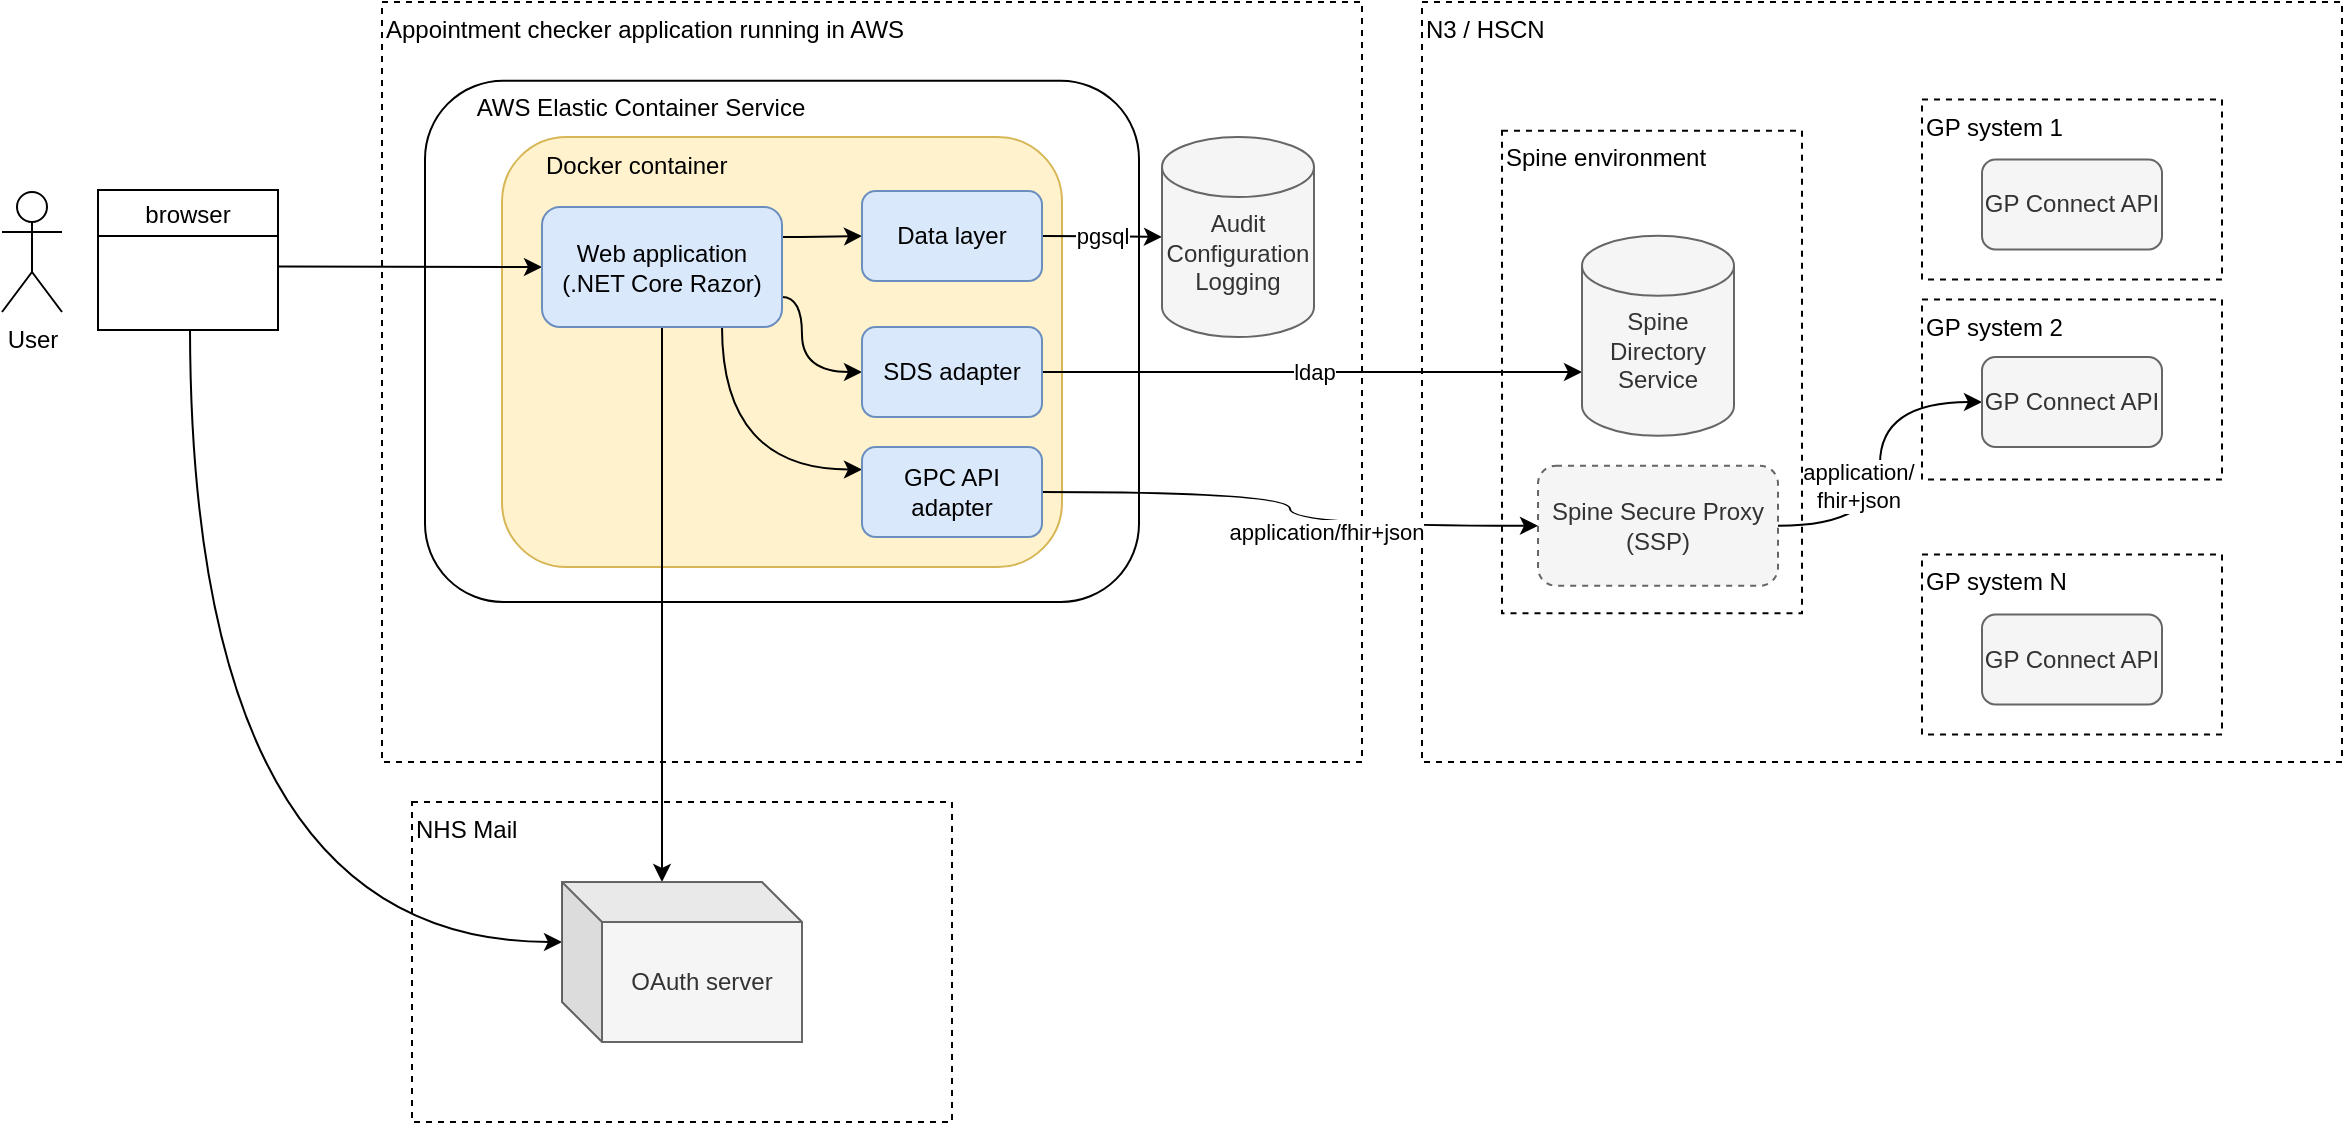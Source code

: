 <mxfile version="13.6.9" type="device"><diagram id="QzugP-1-zRHN_aSwc-dF" name="Page-1"><mxGraphModel dx="1262" dy="1046" grid="1" gridSize="10" guides="1" tooltips="1" connect="1" arrows="1" fold="1" page="1" pageScale="1" pageWidth="827" pageHeight="1169" math="0" shadow="0"><root><mxCell id="0"/><mxCell id="1" parent="0"/><mxCell id="rf9PtbNOxaPsoOLTZ1Kl-1" value="Appointment checker application running in AWS" style="rounded=0;whiteSpace=wrap;html=1;verticalAlign=top;align=left;dashed=1;fillColor=none;" parent="1" vertex="1"><mxGeometry x="200" y="140" width="490" height="380" as="geometry"/></mxCell><mxCell id="rf9PtbNOxaPsoOLTZ1Kl-55" value="N3 / HSCN" style="rounded=0;whiteSpace=wrap;html=1;verticalAlign=top;align=left;dashed=1;fillColor=none;" parent="1" vertex="1"><mxGeometry x="720" y="140" width="460" height="380" as="geometry"/></mxCell><mxCell id="rf9PtbNOxaPsoOLTZ1Kl-11" value="&amp;nbsp; &amp;nbsp; &amp;nbsp; Docker container" style="rounded=1;whiteSpace=wrap;html=1;align=left;verticalAlign=top;fillColor=#fff2cc;strokeColor=#d6b656;" parent="1" vertex="1"><mxGeometry x="260" y="207.5" width="280" height="215" as="geometry"/></mxCell><mxCell id="rf9PtbNOxaPsoOLTZ1Kl-58" style="edgeStyle=orthogonalEdgeStyle;curved=1;orthogonalLoop=1;jettySize=auto;html=1;exitX=0;exitY=0.5;exitDx=0;exitDy=0;endArrow=none;endFill=0;strokeColor=#000000;startArrow=classic;startFill=1;" parent="1" source="rf9PtbNOxaPsoOLTZ1Kl-2" edge="1"><mxGeometry relative="1" as="geometry"><mxPoint x="148.03" y="272.3" as="targetPoint"/></mxGeometry></mxCell><mxCell id="rf9PtbNOxaPsoOLTZ1Kl-67" style="edgeStyle=orthogonalEdgeStyle;curved=1;orthogonalLoop=1;jettySize=auto;html=1;exitX=0.5;exitY=1;exitDx=0;exitDy=0;entryX=0;entryY=0;entryDx=50;entryDy=0;entryPerimeter=0;startArrow=none;startFill=0;endArrow=classic;endFill=1;strokeColor=#000000;" parent="1" source="rf9PtbNOxaPsoOLTZ1Kl-2" target="rf9PtbNOxaPsoOLTZ1Kl-66" edge="1"><mxGeometry relative="1" as="geometry"/></mxCell><mxCell id="rf9PtbNOxaPsoOLTZ1Kl-73" style="edgeStyle=orthogonalEdgeStyle;curved=1;orthogonalLoop=1;jettySize=auto;html=1;exitX=0.75;exitY=1;exitDx=0;exitDy=0;entryX=0;entryY=0.25;entryDx=0;entryDy=0;startArrow=none;startFill=0;endArrow=classic;endFill=1;strokeColor=#000000;" parent="1" source="rf9PtbNOxaPsoOLTZ1Kl-2" target="rf9PtbNOxaPsoOLTZ1Kl-10" edge="1"><mxGeometry relative="1" as="geometry"/></mxCell><mxCell id="rf9PtbNOxaPsoOLTZ1Kl-74" style="edgeStyle=orthogonalEdgeStyle;curved=1;orthogonalLoop=1;jettySize=auto;html=1;exitX=1;exitY=0.75;exitDx=0;exitDy=0;startArrow=none;startFill=0;endArrow=classic;endFill=1;strokeColor=#000000;" parent="1" source="rf9PtbNOxaPsoOLTZ1Kl-2" target="rf9PtbNOxaPsoOLTZ1Kl-9" edge="1"><mxGeometry relative="1" as="geometry"><Array as="points"><mxPoint x="410" y="288"/><mxPoint x="410" y="325"/></Array></mxGeometry></mxCell><mxCell id="rf9PtbNOxaPsoOLTZ1Kl-75" style="edgeStyle=orthogonalEdgeStyle;curved=1;orthogonalLoop=1;jettySize=auto;html=1;exitX=1;exitY=0.25;exitDx=0;exitDy=0;startArrow=none;startFill=0;endArrow=classic;endFill=1;strokeColor=#000000;" parent="1" source="rf9PtbNOxaPsoOLTZ1Kl-2" target="rf9PtbNOxaPsoOLTZ1Kl-8" edge="1"><mxGeometry relative="1" as="geometry"/></mxCell><mxCell id="rf9PtbNOxaPsoOLTZ1Kl-2" value="Web application&lt;br&gt;(.NET Core Razor)" style="rounded=1;whiteSpace=wrap;html=1;align=center;fillColor=#dae8fc;strokeColor=#6c8ebf;" parent="1" vertex="1"><mxGeometry x="280" y="242.5" width="120" height="60" as="geometry"/></mxCell><mxCell id="rf9PtbNOxaPsoOLTZ1Kl-22" style="edgeStyle=orthogonalEdgeStyle;curved=1;orthogonalLoop=1;jettySize=auto;html=1;exitX=1;exitY=0.5;exitDx=0;exitDy=0;" parent="1" source="rf9PtbNOxaPsoOLTZ1Kl-8" target="rf9PtbNOxaPsoOLTZ1Kl-3" edge="1"><mxGeometry relative="1" as="geometry"/></mxCell><mxCell id="rf9PtbNOxaPsoOLTZ1Kl-49" value="pgsql" style="edgeLabel;html=1;align=center;verticalAlign=middle;resizable=0;points=[];" parent="rf9PtbNOxaPsoOLTZ1Kl-22" vertex="1" connectable="0"><mxGeometry x="-0.233" y="-2" relative="1" as="geometry"><mxPoint x="7" y="-2" as="offset"/></mxGeometry></mxCell><mxCell id="rf9PtbNOxaPsoOLTZ1Kl-8" value="Data layer" style="rounded=1;whiteSpace=wrap;html=1;align=center;fillColor=#dae8fc;strokeColor=#6c8ebf;" parent="1" vertex="1"><mxGeometry x="440" y="234.5" width="90" height="45" as="geometry"/></mxCell><mxCell id="rf9PtbNOxaPsoOLTZ1Kl-63" style="edgeStyle=orthogonalEdgeStyle;curved=1;orthogonalLoop=1;jettySize=auto;html=1;exitX=1;exitY=0.5;exitDx=0;exitDy=0;startArrow=none;startFill=0;endArrow=classic;endFill=1;strokeColor=#000000;" parent="1" source="rf9PtbNOxaPsoOLTZ1Kl-9" target="rf9PtbNOxaPsoOLTZ1Kl-34" edge="1"><mxGeometry relative="1" as="geometry"><Array as="points"><mxPoint x="730" y="325"/><mxPoint x="730" y="325"/></Array></mxGeometry></mxCell><mxCell id="rf9PtbNOxaPsoOLTZ1Kl-76" value="ldap" style="edgeLabel;html=1;align=center;verticalAlign=middle;resizable=0;points=[];" parent="rf9PtbNOxaPsoOLTZ1Kl-63" vertex="1" connectable="0"><mxGeometry x="0.356" y="-3" relative="1" as="geometry"><mxPoint x="-47" y="-3" as="offset"/></mxGeometry></mxCell><mxCell id="rf9PtbNOxaPsoOLTZ1Kl-9" value="SDS adapter" style="rounded=1;whiteSpace=wrap;html=1;align=center;fillColor=#dae8fc;strokeColor=#6c8ebf;" parent="1" vertex="1"><mxGeometry x="440" y="302.5" width="90" height="45" as="geometry"/></mxCell><mxCell id="rf9PtbNOxaPsoOLTZ1Kl-38" style="edgeStyle=orthogonalEdgeStyle;curved=1;orthogonalLoop=1;jettySize=auto;html=1;exitX=1;exitY=0.5;exitDx=0;exitDy=0;endArrow=classic;endFill=1;strokeColor=#000000;" parent="1" source="rf9PtbNOxaPsoOLTZ1Kl-10" target="rf9PtbNOxaPsoOLTZ1Kl-32" edge="1"><mxGeometry relative="1" as="geometry"/></mxCell><mxCell id="rf9PtbNOxaPsoOLTZ1Kl-47" value="application/fhir+json" style="edgeLabel;html=1;align=center;verticalAlign=middle;resizable=0;points=[];" parent="rf9PtbNOxaPsoOLTZ1Kl-38" vertex="1" connectable="0"><mxGeometry x="0.202" y="-3" relative="1" as="geometry"><mxPoint as="offset"/></mxGeometry></mxCell><mxCell id="rf9PtbNOxaPsoOLTZ1Kl-10" value="GPC API adapter" style="rounded=1;whiteSpace=wrap;html=1;align=center;fillColor=#dae8fc;strokeColor=#6c8ebf;" parent="1" vertex="1"><mxGeometry x="440" y="362.5" width="90" height="45" as="geometry"/></mxCell><mxCell id="rf9PtbNOxaPsoOLTZ1Kl-31" value="Spine environment" style="rounded=0;whiteSpace=wrap;html=1;verticalAlign=top;align=left;dashed=1;fillColor=none;" parent="1" vertex="1"><mxGeometry x="760" y="204.38" width="150" height="241.25" as="geometry"/></mxCell><mxCell id="rf9PtbNOxaPsoOLTZ1Kl-45" style="edgeStyle=orthogonalEdgeStyle;curved=1;orthogonalLoop=1;jettySize=auto;html=1;exitX=1;exitY=0.5;exitDx=0;exitDy=0;entryX=0;entryY=0.5;entryDx=0;entryDy=0;endArrow=classic;endFill=1;strokeColor=#000000;" parent="1" source="rf9PtbNOxaPsoOLTZ1Kl-32" target="rf9PtbNOxaPsoOLTZ1Kl-43" edge="1"><mxGeometry relative="1" as="geometry"/></mxCell><mxCell id="rf9PtbNOxaPsoOLTZ1Kl-48" value="application/&lt;br&gt;fhir+json" style="edgeLabel;html=1;align=center;verticalAlign=middle;resizable=0;points=[];" parent="rf9PtbNOxaPsoOLTZ1Kl-45" vertex="1" connectable="0"><mxGeometry x="-0.24" y="6" relative="1" as="geometry"><mxPoint x="-5" y="-9.15" as="offset"/></mxGeometry></mxCell><mxCell id="rf9PtbNOxaPsoOLTZ1Kl-32" value="Spine Secure Proxy&lt;br&gt;(SSP)" style="rounded=1;whiteSpace=wrap;html=1;dashed=1;fillColor=#f5f5f5;align=center;strokeColor=#666666;fontColor=#333333;" parent="1" vertex="1"><mxGeometry x="778" y="371.88" width="120" height="60" as="geometry"/></mxCell><mxCell id="rf9PtbNOxaPsoOLTZ1Kl-33" value="" style="group" parent="1" vertex="1" connectable="0"><mxGeometry x="800" y="256.88" width="76" height="100" as="geometry"/></mxCell><mxCell id="rf9PtbNOxaPsoOLTZ1Kl-34" value="&lt;br&gt;Spine Directory Service" style="shape=cylinder2;whiteSpace=wrap;html=1;boundedLbl=1;backgroundOutline=1;size=15;align=center;fillColor=#f5f5f5;strokeColor=#666666;fontColor=#333333;" parent="rf9PtbNOxaPsoOLTZ1Kl-33" vertex="1"><mxGeometry width="76" height="100" as="geometry"/></mxCell><mxCell id="rf9PtbNOxaPsoOLTZ1Kl-39" value="GP system 1" style="rounded=0;whiteSpace=wrap;html=1;verticalAlign=top;align=left;dashed=1;fillColor=none;" parent="1" vertex="1"><mxGeometry x="970" y="188.75" width="150" height="90" as="geometry"/></mxCell><mxCell id="rf9PtbNOxaPsoOLTZ1Kl-40" value="GP system 2" style="rounded=0;whiteSpace=wrap;html=1;verticalAlign=top;align=left;dashed=1;fillColor=none;" parent="1" vertex="1"><mxGeometry x="970" y="288.75" width="150" height="90" as="geometry"/></mxCell><mxCell id="rf9PtbNOxaPsoOLTZ1Kl-41" value="GP system N" style="rounded=0;whiteSpace=wrap;html=1;verticalAlign=top;align=left;dashed=1;fillColor=none;" parent="1" vertex="1"><mxGeometry x="970" y="416.25" width="150" height="90" as="geometry"/></mxCell><mxCell id="rf9PtbNOxaPsoOLTZ1Kl-42" value="GP Connect API" style="rounded=1;whiteSpace=wrap;html=1;align=center;fillColor=#f5f5f5;strokeColor=#666666;fontColor=#333333;" parent="1" vertex="1"><mxGeometry x="1000" y="218.75" width="90" height="45" as="geometry"/></mxCell><mxCell id="rf9PtbNOxaPsoOLTZ1Kl-43" value="GP Connect API" style="rounded=1;whiteSpace=wrap;html=1;align=center;fillColor=#f5f5f5;strokeColor=#666666;fontColor=#333333;" parent="1" vertex="1"><mxGeometry x="1000" y="317.5" width="90" height="45" as="geometry"/></mxCell><mxCell id="rf9PtbNOxaPsoOLTZ1Kl-44" value="GP Connect API" style="rounded=1;whiteSpace=wrap;html=1;align=center;fillColor=#f5f5f5;strokeColor=#666666;fontColor=#333333;" parent="1" vertex="1"><mxGeometry x="1000" y="446.25" width="90" height="45" as="geometry"/></mxCell><mxCell id="rf9PtbNOxaPsoOLTZ1Kl-59" value="User" style="shape=umlActor;verticalLabelPosition=bottom;verticalAlign=top;html=1;outlineConnect=0;fillColor=none;align=center;" parent="1" vertex="1"><mxGeometry x="10" y="235" width="30" height="60" as="geometry"/></mxCell><mxCell id="rf9PtbNOxaPsoOLTZ1Kl-64" value="NHS Mail" style="rounded=0;whiteSpace=wrap;html=1;verticalAlign=top;align=left;dashed=1;fillColor=none;" parent="1" vertex="1"><mxGeometry x="215" y="540" width="270" height="160" as="geometry"/></mxCell><mxCell id="rf9PtbNOxaPsoOLTZ1Kl-68" style="edgeStyle=orthogonalEdgeStyle;curved=1;orthogonalLoop=1;jettySize=auto;html=1;exitX=0;exitY=0;exitDx=0;exitDy=30;exitPerimeter=0;startArrow=classic;startFill=1;endArrow=none;endFill=0;strokeColor=#000000;" parent="1" source="rf9PtbNOxaPsoOLTZ1Kl-66" edge="1"><mxGeometry relative="1" as="geometry"><mxPoint x="104" y="303.5" as="targetPoint"/></mxGeometry></mxCell><mxCell id="rf9PtbNOxaPsoOLTZ1Kl-66" value="OAuth server" style="shape=cube;whiteSpace=wrap;html=1;boundedLbl=1;backgroundOutline=1;darkOpacity=0.05;darkOpacity2=0.1;strokeColor=#666666;fillColor=#f5f5f5;align=center;fontColor=#333333;" parent="1" vertex="1"><mxGeometry x="290" y="580" width="120" height="80" as="geometry"/></mxCell><mxCell id="rf9PtbNOxaPsoOLTZ1Kl-3" value="&lt;br&gt;Audit&lt;br&gt;Configuration&lt;br&gt;Logging&lt;br&gt;" style="shape=cylinder2;whiteSpace=wrap;html=1;boundedLbl=1;backgroundOutline=1;size=15;align=center;fillColor=#f5f5f5;strokeColor=#666666;fontColor=#333333;" parent="1" vertex="1"><mxGeometry x="590" y="207.5" width="76" height="100" as="geometry"/></mxCell><mxCell id="rf9PtbNOxaPsoOLTZ1Kl-78" value="browser" style="swimlane;strokeColor=#000000;fillColor=none;align=center;fontStyle=0" parent="1" vertex="1"><mxGeometry x="58" y="234" width="90" height="70" as="geometry"/></mxCell><mxCell id="NKFAe5NOavrjgE_ocFnD-1" value="&amp;nbsp; &amp;nbsp; &amp;nbsp; &amp;nbsp;AWS Elastic Container Service" style="rounded=1;whiteSpace=wrap;html=1;fillColor=none;verticalAlign=top;align=left;" vertex="1" parent="1"><mxGeometry x="221.5" y="179.38" width="357" height="260.62" as="geometry"/></mxCell></root></mxGraphModel></diagram></mxfile>